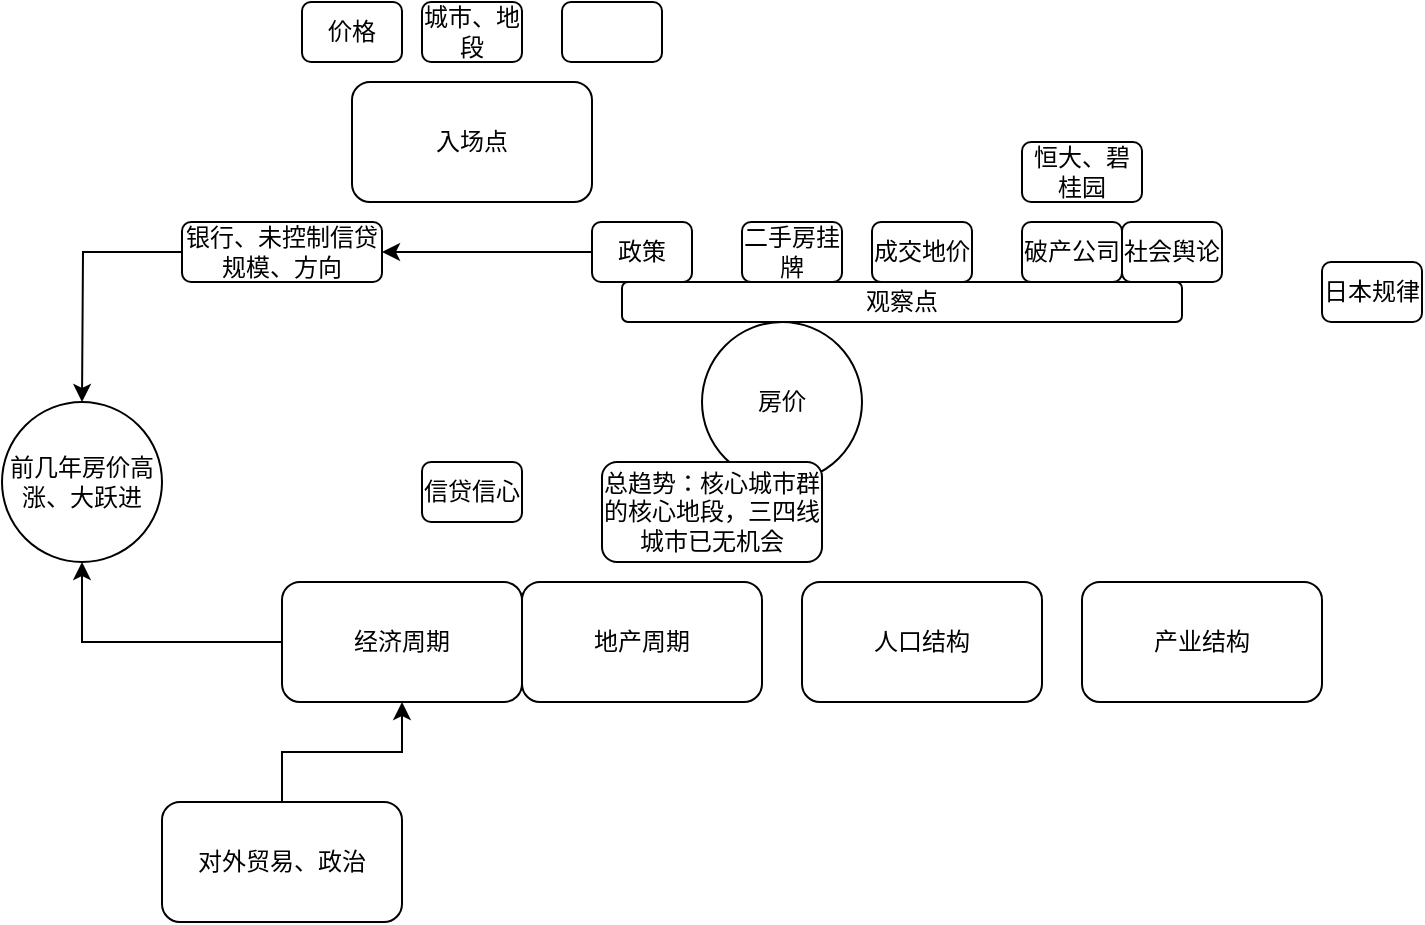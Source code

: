 <mxfile version="22.1.18" type="github">
  <diagram name="第 1 页" id="0W91C3PbgdAE5NpCYlRA">
    <mxGraphModel dx="1373" dy="731" grid="1" gridSize="10" guides="1" tooltips="1" connect="1" arrows="1" fold="1" page="1" pageScale="1" pageWidth="827" pageHeight="1169" math="0" shadow="0">
      <root>
        <mxCell id="0" />
        <mxCell id="1" parent="0" />
        <mxCell id="n-2S2OkUwP-vMv7FcT2x-1" value="房价" style="ellipse;whiteSpace=wrap;html=1;aspect=fixed;" vertex="1" parent="1">
          <mxGeometry x="430" y="220" width="80" height="80" as="geometry" />
        </mxCell>
        <mxCell id="n-2S2OkUwP-vMv7FcT2x-2" value="入场点" style="rounded=1;whiteSpace=wrap;html=1;" vertex="1" parent="1">
          <mxGeometry x="255" y="100" width="120" height="60" as="geometry" />
        </mxCell>
        <mxCell id="n-2S2OkUwP-vMv7FcT2x-3" value="价格" style="rounded=1;whiteSpace=wrap;html=1;" vertex="1" parent="1">
          <mxGeometry x="230" y="60" width="50" height="30" as="geometry" />
        </mxCell>
        <mxCell id="n-2S2OkUwP-vMv7FcT2x-4" value="城市、地段" style="rounded=1;whiteSpace=wrap;html=1;" vertex="1" parent="1">
          <mxGeometry x="290" y="60" width="50" height="30" as="geometry" />
        </mxCell>
        <mxCell id="n-2S2OkUwP-vMv7FcT2x-6" value="" style="rounded=1;whiteSpace=wrap;html=1;" vertex="1" parent="1">
          <mxGeometry x="360" y="60" width="50" height="30" as="geometry" />
        </mxCell>
        <mxCell id="n-2S2OkUwP-vMv7FcT2x-24" style="edgeStyle=orthogonalEdgeStyle;rounded=0;orthogonalLoop=1;jettySize=auto;html=1;exitX=0;exitY=0.5;exitDx=0;exitDy=0;" edge="1" parent="1" source="n-2S2OkUwP-vMv7FcT2x-7" target="n-2S2OkUwP-vMv7FcT2x-23">
          <mxGeometry relative="1" as="geometry" />
        </mxCell>
        <mxCell id="n-2S2OkUwP-vMv7FcT2x-7" value="经济周期" style="rounded=1;whiteSpace=wrap;html=1;" vertex="1" parent="1">
          <mxGeometry x="220" y="350" width="120" height="60" as="geometry" />
        </mxCell>
        <mxCell id="n-2S2OkUwP-vMv7FcT2x-8" value="地产周期" style="rounded=1;whiteSpace=wrap;html=1;" vertex="1" parent="1">
          <mxGeometry x="340" y="350" width="120" height="60" as="geometry" />
        </mxCell>
        <mxCell id="n-2S2OkUwP-vMv7FcT2x-9" value="信贷信心" style="rounded=1;whiteSpace=wrap;html=1;" vertex="1" parent="1">
          <mxGeometry x="290" y="290" width="50" height="30" as="geometry" />
        </mxCell>
        <mxCell id="n-2S2OkUwP-vMv7FcT2x-10" value="人口结构" style="rounded=1;whiteSpace=wrap;html=1;" vertex="1" parent="1">
          <mxGeometry x="480" y="350" width="120" height="60" as="geometry" />
        </mxCell>
        <mxCell id="n-2S2OkUwP-vMv7FcT2x-11" value="产业结构" style="rounded=1;whiteSpace=wrap;html=1;" vertex="1" parent="1">
          <mxGeometry x="620" y="350" width="120" height="60" as="geometry" />
        </mxCell>
        <mxCell id="n-2S2OkUwP-vMv7FcT2x-12" value="观察点" style="rounded=1;whiteSpace=wrap;html=1;" vertex="1" parent="1">
          <mxGeometry x="390" y="200" width="280" height="20" as="geometry" />
        </mxCell>
        <mxCell id="n-2S2OkUwP-vMv7FcT2x-13" value="二手房挂牌" style="rounded=1;whiteSpace=wrap;html=1;" vertex="1" parent="1">
          <mxGeometry x="450" y="170" width="50" height="30" as="geometry" />
        </mxCell>
        <mxCell id="n-2S2OkUwP-vMv7FcT2x-14" value="成交地价" style="rounded=1;whiteSpace=wrap;html=1;" vertex="1" parent="1">
          <mxGeometry x="515" y="170" width="50" height="30" as="geometry" />
        </mxCell>
        <mxCell id="n-2S2OkUwP-vMv7FcT2x-22" style="edgeStyle=orthogonalEdgeStyle;rounded=0;orthogonalLoop=1;jettySize=auto;html=1;exitX=0;exitY=0.5;exitDx=0;exitDy=0;" edge="1" parent="1" source="n-2S2OkUwP-vMv7FcT2x-19">
          <mxGeometry relative="1" as="geometry">
            <mxPoint x="120" y="260.0" as="targetPoint" />
          </mxGeometry>
        </mxCell>
        <mxCell id="n-2S2OkUwP-vMv7FcT2x-17" value="政策" style="rounded=1;whiteSpace=wrap;html=1;" vertex="1" parent="1">
          <mxGeometry x="375" y="170" width="50" height="30" as="geometry" />
        </mxCell>
        <mxCell id="n-2S2OkUwP-vMv7FcT2x-18" value="总趋势：核心城市群的核心地段，三四线城市已无机会" style="rounded=1;whiteSpace=wrap;html=1;" vertex="1" parent="1">
          <mxGeometry x="380" y="290" width="110" height="50" as="geometry" />
        </mxCell>
        <mxCell id="n-2S2OkUwP-vMv7FcT2x-20" value="破产公司" style="rounded=1;whiteSpace=wrap;html=1;" vertex="1" parent="1">
          <mxGeometry x="590" y="170" width="50" height="30" as="geometry" />
        </mxCell>
        <mxCell id="n-2S2OkUwP-vMv7FcT2x-21" value="社会舆论" style="rounded=1;whiteSpace=wrap;html=1;" vertex="1" parent="1">
          <mxGeometry x="640" y="170" width="50" height="30" as="geometry" />
        </mxCell>
        <mxCell id="n-2S2OkUwP-vMv7FcT2x-23" value="前几年房价高涨、大跃进" style="ellipse;whiteSpace=wrap;html=1;aspect=fixed;" vertex="1" parent="1">
          <mxGeometry x="80" y="260" width="80" height="80" as="geometry" />
        </mxCell>
        <mxCell id="n-2S2OkUwP-vMv7FcT2x-26" style="edgeStyle=orthogonalEdgeStyle;rounded=0;orthogonalLoop=1;jettySize=auto;html=1;exitX=0.5;exitY=0;exitDx=0;exitDy=0;" edge="1" parent="1" source="n-2S2OkUwP-vMv7FcT2x-25" target="n-2S2OkUwP-vMv7FcT2x-7">
          <mxGeometry relative="1" as="geometry" />
        </mxCell>
        <mxCell id="n-2S2OkUwP-vMv7FcT2x-25" value="对外贸易、政治" style="rounded=1;whiteSpace=wrap;html=1;" vertex="1" parent="1">
          <mxGeometry x="160" y="460" width="120" height="60" as="geometry" />
        </mxCell>
        <mxCell id="n-2S2OkUwP-vMv7FcT2x-27" value="日本规律" style="rounded=1;whiteSpace=wrap;html=1;" vertex="1" parent="1">
          <mxGeometry x="740" y="190" width="50" height="30" as="geometry" />
        </mxCell>
        <mxCell id="n-2S2OkUwP-vMv7FcT2x-28" value="" style="edgeStyle=orthogonalEdgeStyle;rounded=0;orthogonalLoop=1;jettySize=auto;html=1;exitX=0;exitY=0.5;exitDx=0;exitDy=0;" edge="1" parent="1" source="n-2S2OkUwP-vMv7FcT2x-17" target="n-2S2OkUwP-vMv7FcT2x-19">
          <mxGeometry relative="1" as="geometry">
            <mxPoint x="120" y="260.0" as="targetPoint" />
            <mxPoint x="375" y="185" as="sourcePoint" />
          </mxGeometry>
        </mxCell>
        <mxCell id="n-2S2OkUwP-vMv7FcT2x-19" value="银行、未控制信贷规模、方向" style="rounded=1;whiteSpace=wrap;html=1;" vertex="1" parent="1">
          <mxGeometry x="170" y="170" width="100" height="30" as="geometry" />
        </mxCell>
        <mxCell id="n-2S2OkUwP-vMv7FcT2x-29" value="恒大、碧桂园" style="rounded=1;whiteSpace=wrap;html=1;" vertex="1" parent="1">
          <mxGeometry x="590" y="130" width="60" height="30" as="geometry" />
        </mxCell>
      </root>
    </mxGraphModel>
  </diagram>
</mxfile>
